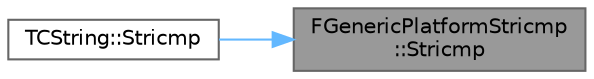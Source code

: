 digraph "FGenericPlatformStricmp::Stricmp"
{
 // INTERACTIVE_SVG=YES
 // LATEX_PDF_SIZE
  bgcolor="transparent";
  edge [fontname=Helvetica,fontsize=10,labelfontname=Helvetica,labelfontsize=10];
  node [fontname=Helvetica,fontsize=10,shape=box,height=0.2,width=0.4];
  rankdir="RL";
  Node1 [id="Node000001",label="FGenericPlatformStricmp\l::Stricmp",height=0.2,width=0.4,color="gray40", fillcolor="grey60", style="filled", fontcolor="black",tooltip=" "];
  Node1 -> Node2 [id="edge1_Node000001_Node000002",dir="back",color="steelblue1",style="solid",tooltip=" "];
  Node2 [id="Node000002",label="TCString::Stricmp",height=0.2,width=0.4,color="grey40", fillcolor="white", style="filled",URL="$df/d74/structTCString.html#a64acb3ebd0e785617a54abe835957608",tooltip="stricmp wrapper"];
}
